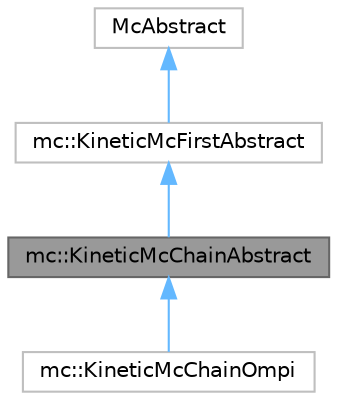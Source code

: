 digraph "mc::KineticMcChainAbstract"
{
 // LATEX_PDF_SIZE
  bgcolor="transparent";
  edge [fontname=Helvetica,fontsize=10,labelfontname=Helvetica,labelfontsize=10];
  node [fontname=Helvetica,fontsize=10,shape=box,height=0.2,width=0.4];
  Node1 [id="Node000001",label="mc::KineticMcChainAbstract",height=0.2,width=0.4,color="gray40", fillcolor="grey60", style="filled", fontcolor="black",tooltip="Abstract class for Kinetic Monte Carlo Simulation."];
  Node2 -> Node1 [id="edge4_Node000001_Node000002",dir="back",color="steelblue1",style="solid",tooltip=" "];
  Node2 [id="Node000002",label="mc::KineticMcFirstAbstract",height=0.2,width=0.4,color="grey75", fillcolor="white", style="filled",URL="$classmc_1_1KineticMcFirstAbstract.html",tooltip=" "];
  Node3 -> Node2 [id="edge5_Node000002_Node000003",dir="back",color="steelblue1",style="solid",tooltip=" "];
  Node3 [id="Node000003",label="McAbstract",height=0.2,width=0.4,color="grey75", fillcolor="white", style="filled",URL="$classMcAbstract.html",tooltip=" "];
  Node1 -> Node4 [id="edge6_Node000001_Node000004",dir="back",color="steelblue1",style="solid",tooltip=" "];
  Node4 [id="Node000004",label="mc::KineticMcChainOmpi",height=0.2,width=0.4,color="grey75", fillcolor="white", style="filled",URL="$classmc_1_1KineticMcChainOmpi.html",tooltip=" "];
}
